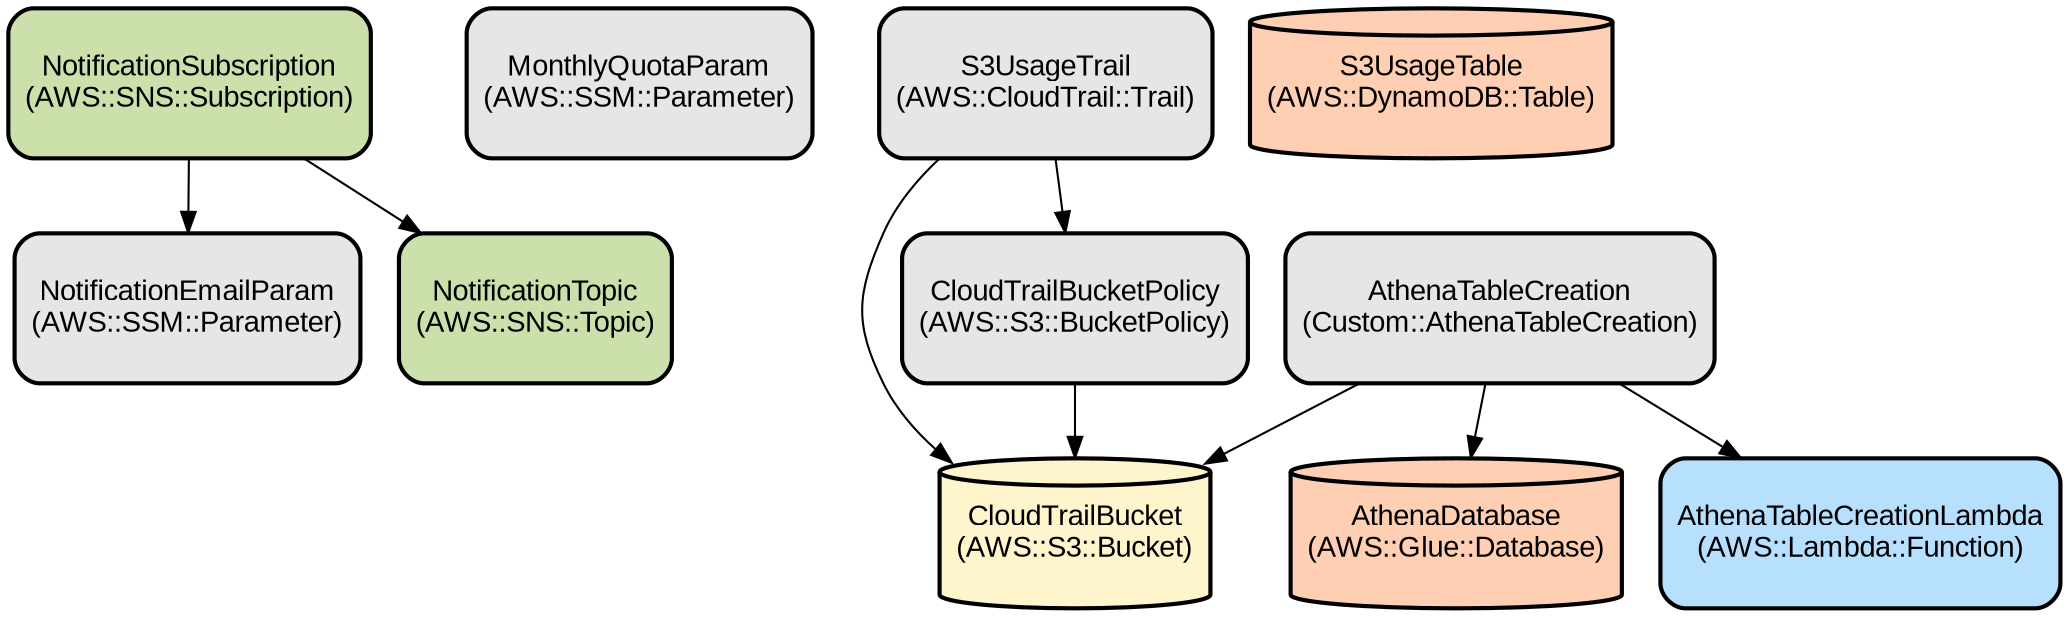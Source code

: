 digraph INFRA {
  node [ color = "black", fillcolor = "#E6E6E6", height =1, style = "filled,bold,rounded", fontname = "Arial" ];
  "NotificationEmailParam" [ label = "NotificationEmailParam
(AWS::SSM::Parameter)", shape =rectangle ];
  "MonthlyQuotaParam" [ label = "MonthlyQuotaParam
(AWS::SSM::Parameter)", shape =rectangle ];
  "NotificationTopic" [ label = "NotificationTopic
(AWS::SNS::Topic)", shape =rectangle, fillcolor = "#CCE0AC" ];
  "NotificationSubscription" [ label = "NotificationSubscription
(AWS::SNS::Subscription)", shape =rectangle, fillcolor = "#CCE0AC" ];
  "S3UsageTrail" [ label = "S3UsageTrail
(AWS::CloudTrail::Trail)", shape =rectangle ];
  "CloudTrailBucket" [ label = "CloudTrailBucket
(AWS::S3::Bucket)", shape =cylinder, fillcolor = "#FFF5CD" ];
  "CloudTrailBucketPolicy" [ label = "CloudTrailBucketPolicy
(AWS::S3::BucketPolicy)", shape =rectangle ];
  "AthenaDatabase" [ label = "AthenaDatabase
(AWS::Glue::Database)", shape =cylinder, fillcolor = "#FFCFB3" ];
  "AthenaTableCreationLambda" [ label = "AthenaTableCreationLambda
(AWS::Lambda::Function)", shape =rectangle, fillcolor = "#B7E0FF" ];
  "AthenaTableCreation" [ label = "AthenaTableCreation
(Custom::AthenaTableCreation)", shape =rectangle ];
  "S3UsageTable" [ label = "S3UsageTable
(AWS::DynamoDB::Table)", shape =cylinder, fillcolor = "#FFCFB3" ];
  "NotificationSubscription" -> "NotificationTopic";
  "NotificationSubscription" -> "NotificationEmailParam";
  "S3UsageTrail" -> "CloudTrailBucket";
  "S3UsageTrail" -> "CloudTrailBucketPolicy";
  "CloudTrailBucketPolicy" -> "CloudTrailBucket";
  "AthenaTableCreation" -> "AthenaTableCreationLambda";
  "AthenaTableCreation" -> "AthenaDatabase";
  "AthenaTableCreation" -> "CloudTrailBucket";
}
